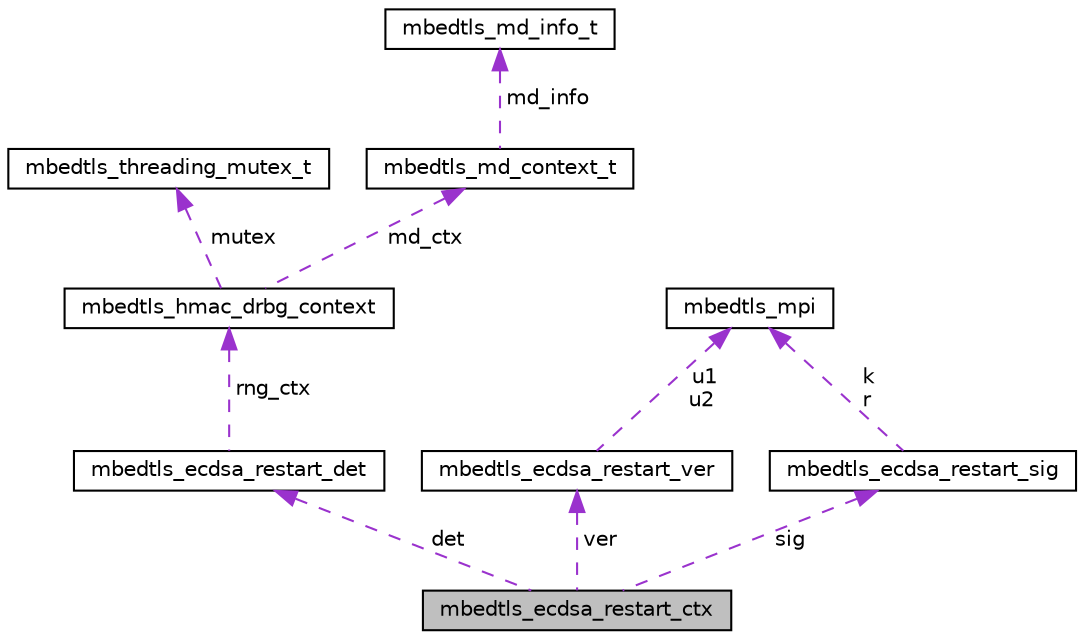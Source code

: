 digraph "mbedtls_ecdsa_restart_ctx"
{
 // LATEX_PDF_SIZE
  edge [fontname="Helvetica",fontsize="10",labelfontname="Helvetica",labelfontsize="10"];
  node [fontname="Helvetica",fontsize="10",shape=record];
  Node1 [label="mbedtls_ecdsa_restart_ctx",height=0.2,width=0.4,color="black", fillcolor="grey75", style="filled", fontcolor="black",tooltip="General context for resuming ECDSA operations."];
  Node2 -> Node1 [dir="back",color="darkorchid3",fontsize="10",style="dashed",label=" det" ,fontname="Helvetica"];
  Node2 [label="mbedtls_ecdsa_restart_det",height=0.2,width=0.4,color="black", fillcolor="white", style="filled",URL="$d0/dad/structmbedtls__ecdsa__restart__det.html",tooltip=" "];
  Node3 -> Node2 [dir="back",color="darkorchid3",fontsize="10",style="dashed",label=" rng_ctx" ,fontname="Helvetica"];
  Node3 [label="mbedtls_hmac_drbg_context",height=0.2,width=0.4,color="black", fillcolor="white", style="filled",URL="$d7/d35/structmbedtls__hmac__drbg__context.html",tooltip=" "];
  Node4 -> Node3 [dir="back",color="darkorchid3",fontsize="10",style="dashed",label=" mutex" ,fontname="Helvetica"];
  Node4 [label="mbedtls_threading_mutex_t",height=0.2,width=0.4,color="black", fillcolor="white", style="filled",URL="$d8/de3/structmbedtls__threading__mutex__t.html",tooltip=" "];
  Node5 -> Node3 [dir="back",color="darkorchid3",fontsize="10",style="dashed",label=" md_ctx" ,fontname="Helvetica"];
  Node5 [label="mbedtls_md_context_t",height=0.2,width=0.4,color="black", fillcolor="white", style="filled",URL="$dc/d0a/structmbedtls__md__context__t.html",tooltip=" "];
  Node6 -> Node5 [dir="back",color="darkorchid3",fontsize="10",style="dashed",label=" md_info" ,fontname="Helvetica"];
  Node6 [label="mbedtls_md_info_t",height=0.2,width=0.4,color="black", fillcolor="white", style="filled",URL="$da/dca/structmbedtls__md__info__t.html",tooltip=" "];
  Node7 -> Node1 [dir="back",color="darkorchid3",fontsize="10",style="dashed",label=" ver" ,fontname="Helvetica"];
  Node7 [label="mbedtls_ecdsa_restart_ver",height=0.2,width=0.4,color="black", fillcolor="white", style="filled",URL="$dd/df6/structmbedtls__ecdsa__restart__ver.html",tooltip=" "];
  Node8 -> Node7 [dir="back",color="darkorchid3",fontsize="10",style="dashed",label=" u1\nu2" ,fontname="Helvetica"];
  Node8 [label="mbedtls_mpi",height=0.2,width=0.4,color="black", fillcolor="white", style="filled",URL="$d6/d11/structmbedtls__mpi.html",tooltip="MPI structure."];
  Node9 -> Node1 [dir="back",color="darkorchid3",fontsize="10",style="dashed",label=" sig" ,fontname="Helvetica"];
  Node9 [label="mbedtls_ecdsa_restart_sig",height=0.2,width=0.4,color="black", fillcolor="white", style="filled",URL="$da/dba/structmbedtls__ecdsa__restart__sig.html",tooltip=" "];
  Node8 -> Node9 [dir="back",color="darkorchid3",fontsize="10",style="dashed",label=" k\nr" ,fontname="Helvetica"];
}
